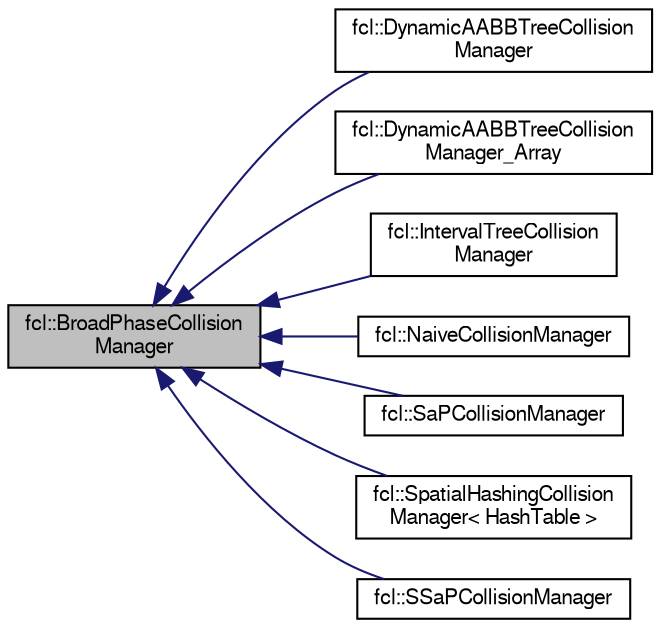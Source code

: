 digraph "fcl::BroadPhaseCollisionManager"
{
  edge [fontname="FreeSans",fontsize="10",labelfontname="FreeSans",labelfontsize="10"];
  node [fontname="FreeSans",fontsize="10",shape=record];
  rankdir="LR";
  Node1 [label="fcl::BroadPhaseCollision\lManager",height=0.2,width=0.4,color="black", fillcolor="grey75", style="filled" fontcolor="black"];
  Node1 -> Node2 [dir="back",color="midnightblue",fontsize="10",style="solid",fontname="FreeSans"];
  Node2 [label="fcl::DynamicAABBTreeCollision\lManager",height=0.2,width=0.4,color="black", fillcolor="white", style="filled",URL="$a00047.html"];
  Node1 -> Node3 [dir="back",color="midnightblue",fontsize="10",style="solid",fontname="FreeSans"];
  Node3 [label="fcl::DynamicAABBTreeCollision\lManager_Array",height=0.2,width=0.4,color="black", fillcolor="white", style="filled",URL="$a00048.html"];
  Node1 -> Node4 [dir="back",color="midnightblue",fontsize="10",style="solid",fontname="FreeSans"];
  Node4 [label="fcl::IntervalTreeCollision\lManager",height=0.2,width=0.4,color="black", fillcolor="white", style="filled",URL="$a00076.html",tooltip="Collision manager based on interval tree. "];
  Node1 -> Node5 [dir="back",color="midnightblue",fontsize="10",style="solid",fontname="FreeSans"];
  Node5 [label="fcl::NaiveCollisionManager",height=0.2,width=0.4,color="black", fillcolor="white", style="filled",URL="$a00125.html",tooltip="Brute force N-body collision manager. "];
  Node1 -> Node6 [dir="back",color="midnightblue",fontsize="10",style="solid",fontname="FreeSans"];
  Node6 [label="fcl::SaPCollisionManager",height=0.2,width=0.4,color="black", fillcolor="white", style="filled",URL="$a00166.html",tooltip="Rigorous SAP collision manager. "];
  Node1 -> Node7 [dir="back",color="midnightblue",fontsize="10",style="solid",fontname="FreeSans"];
  Node7 [label="fcl::SpatialHashingCollision\lManager\< HashTable \>",height=0.2,width=0.4,color="black", fillcolor="white", style="filled",URL="$a00199.html",tooltip="spatial hashing collision mananger "];
  Node1 -> Node8 [dir="back",color="midnightblue",fontsize="10",style="solid",fontname="FreeSans"];
  Node8 [label="fcl::SSaPCollisionManager",height=0.2,width=0.4,color="black", fillcolor="white", style="filled",URL="$a00202.html",tooltip="Simple SAP collision manager. "];
}
